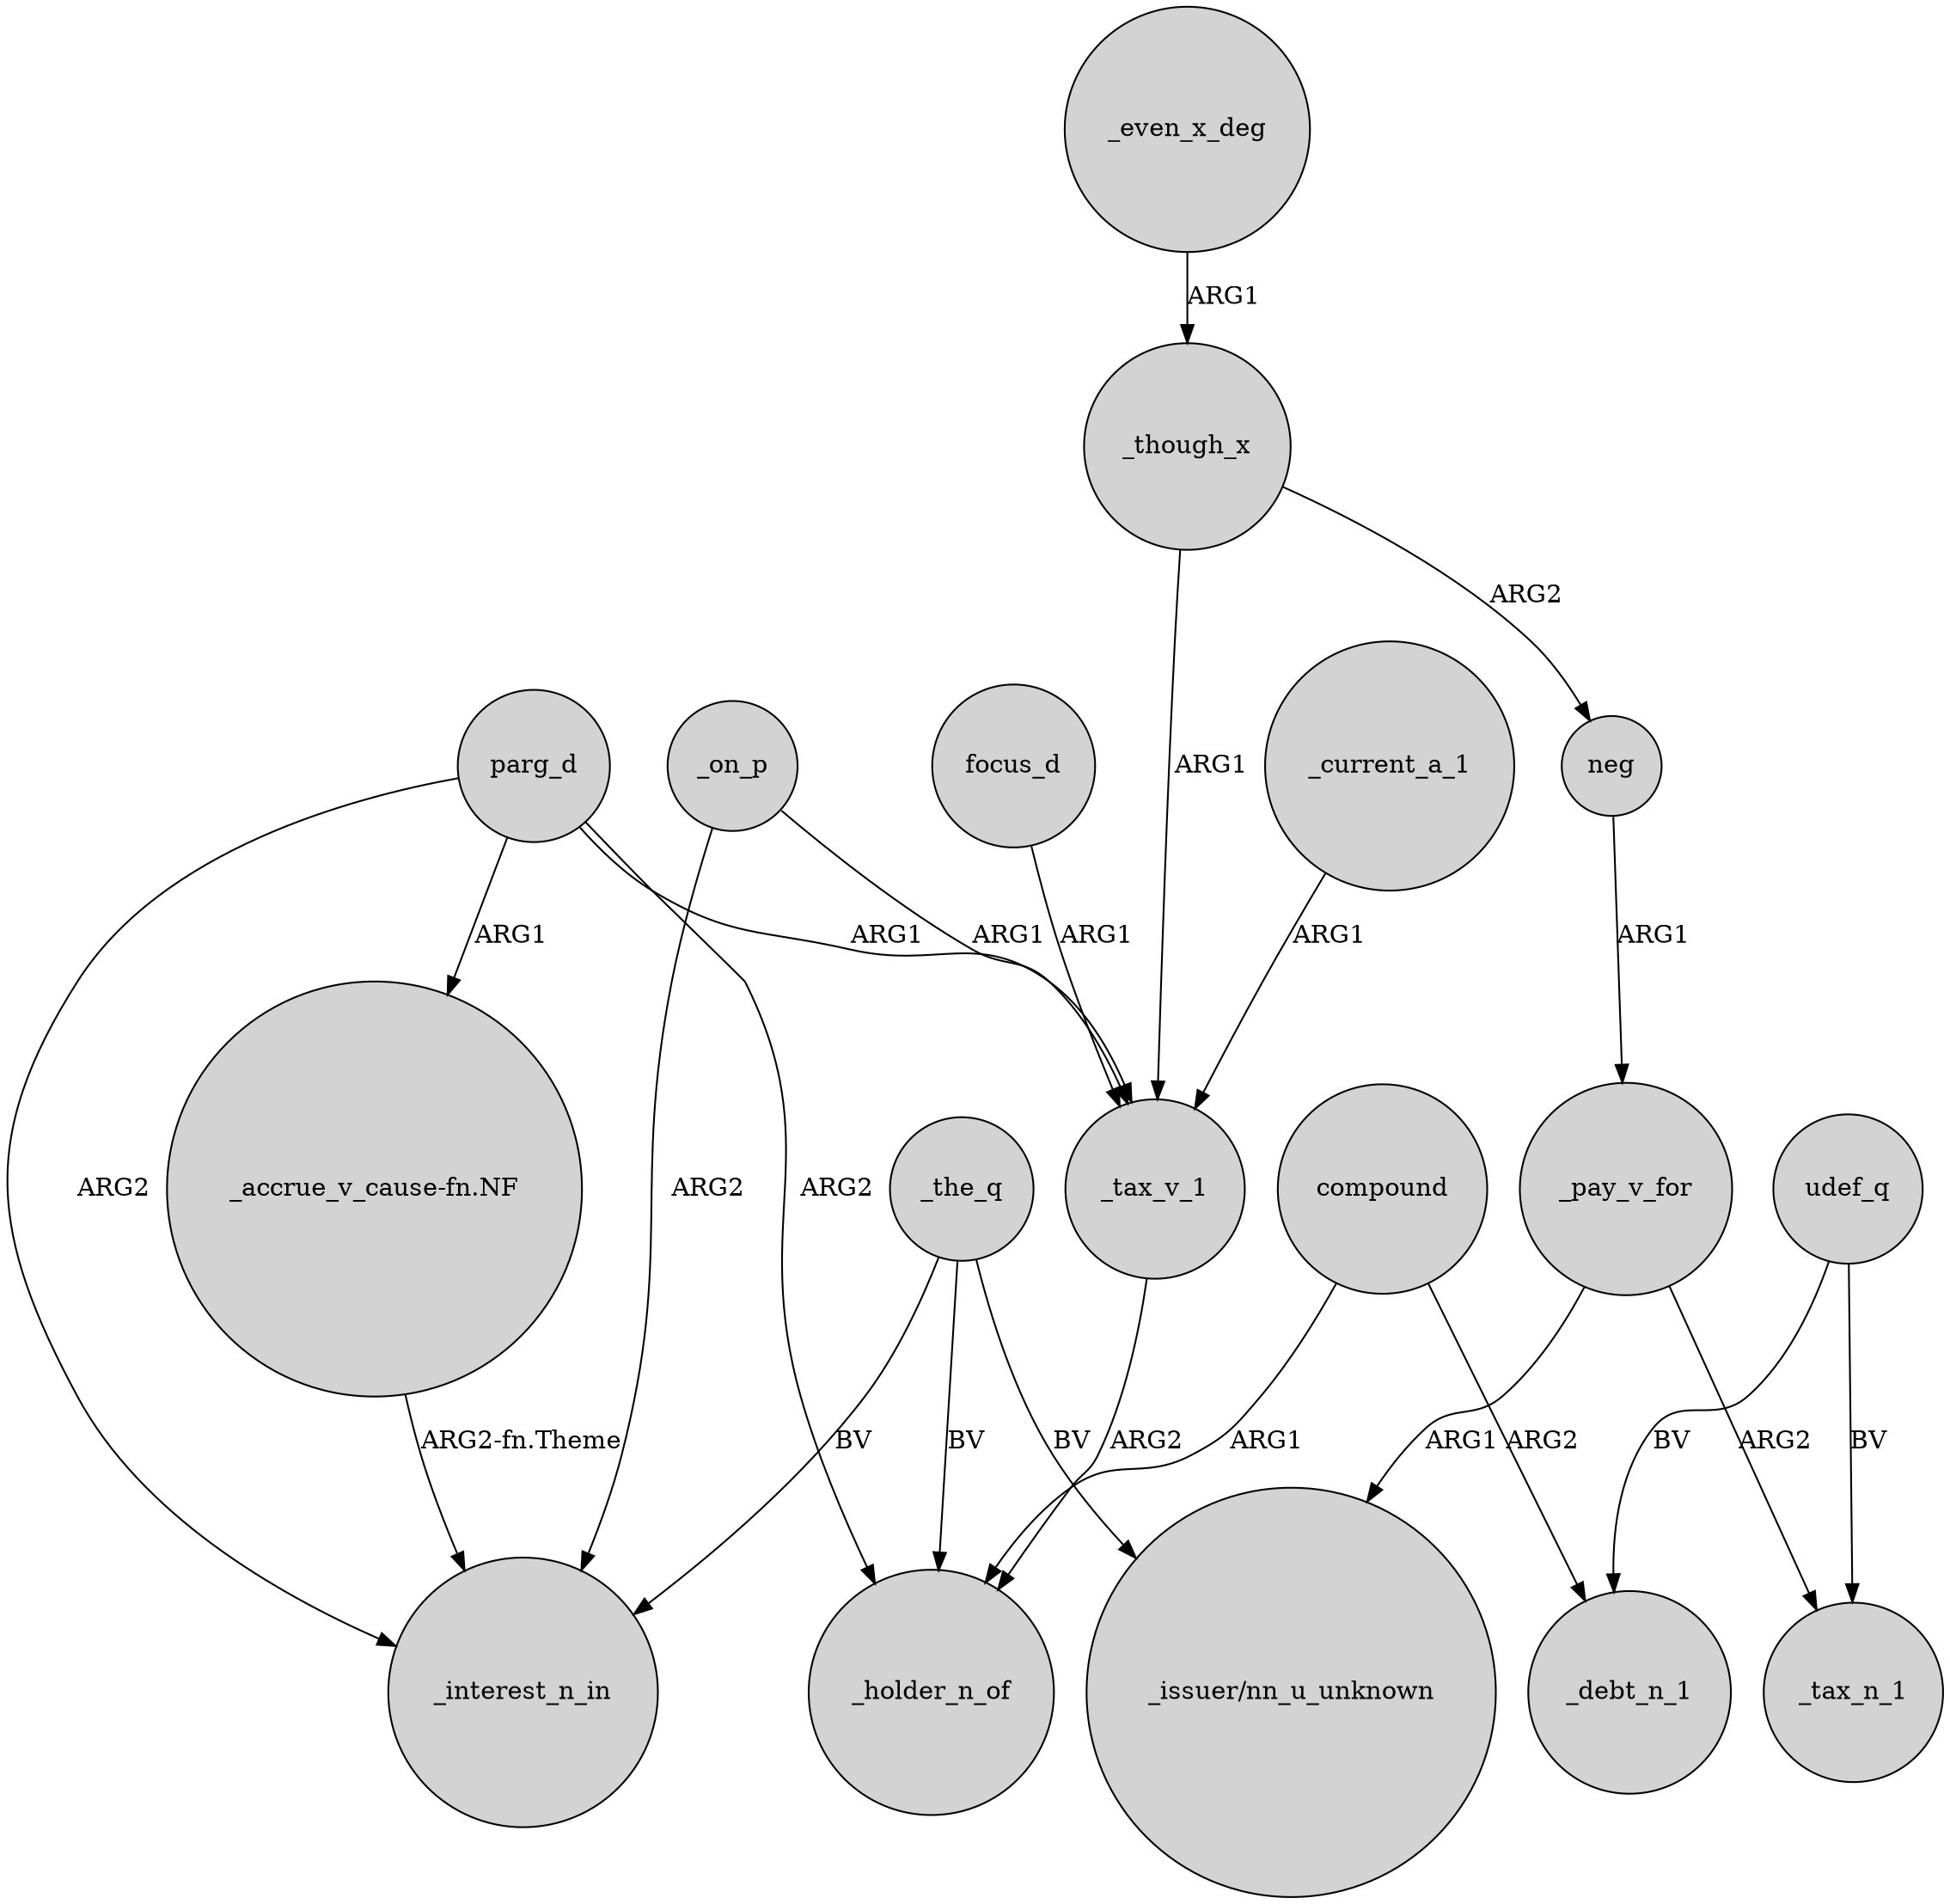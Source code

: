 digraph {
	node [shape=circle style=filled]
	_on_p -> _tax_v_1 [label=ARG1]
	neg -> _pay_v_for [label=ARG1]
	parg_d -> _interest_n_in [label=ARG2]
	udef_q -> _debt_n_1 [label=BV]
	_on_p -> _interest_n_in [label=ARG2]
	_the_q -> _interest_n_in [label=BV]
	parg_d -> _holder_n_of [label=ARG2]
	compound -> _debt_n_1 [label=ARG2]
	_though_x -> neg [label=ARG2]
	_even_x_deg -> _though_x [label=ARG1]
	_pay_v_for -> _tax_n_1 [label=ARG2]
	parg_d -> "_accrue_v_cause-fn.NF" [label=ARG1]
	_the_q -> _holder_n_of [label=BV]
	compound -> _holder_n_of [label=ARG1]
	_current_a_1 -> _tax_v_1 [label=ARG1]
	_tax_v_1 -> _holder_n_of [label=ARG2]
	udef_q -> _tax_n_1 [label=BV]
	focus_d -> _tax_v_1 [label=ARG1]
	"_accrue_v_cause-fn.NF" -> _interest_n_in [label="ARG2-fn.Theme"]
	_pay_v_for -> "_issuer/nn_u_unknown" [label=ARG1]
	_the_q -> "_issuer/nn_u_unknown" [label=BV]
	_though_x -> _tax_v_1 [label=ARG1]
	parg_d -> _tax_v_1 [label=ARG1]
}
